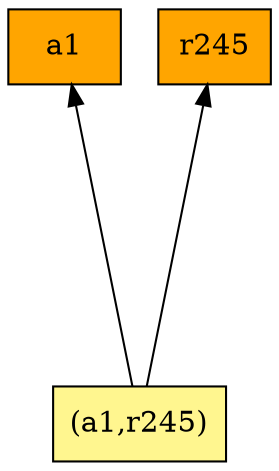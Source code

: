 digraph G {
rankdir=BT;ranksep="2.0";
"(a1,r245)" [shape=record,fillcolor=khaki1,style=filled,label="{(a1,r245)}"];
"a1" [shape=record,fillcolor=orange,style=filled,label="{a1}"];
"r245" [shape=record,fillcolor=orange,style=filled,label="{r245}"];
"(a1,r245)" -> "a1"
"(a1,r245)" -> "r245"
}